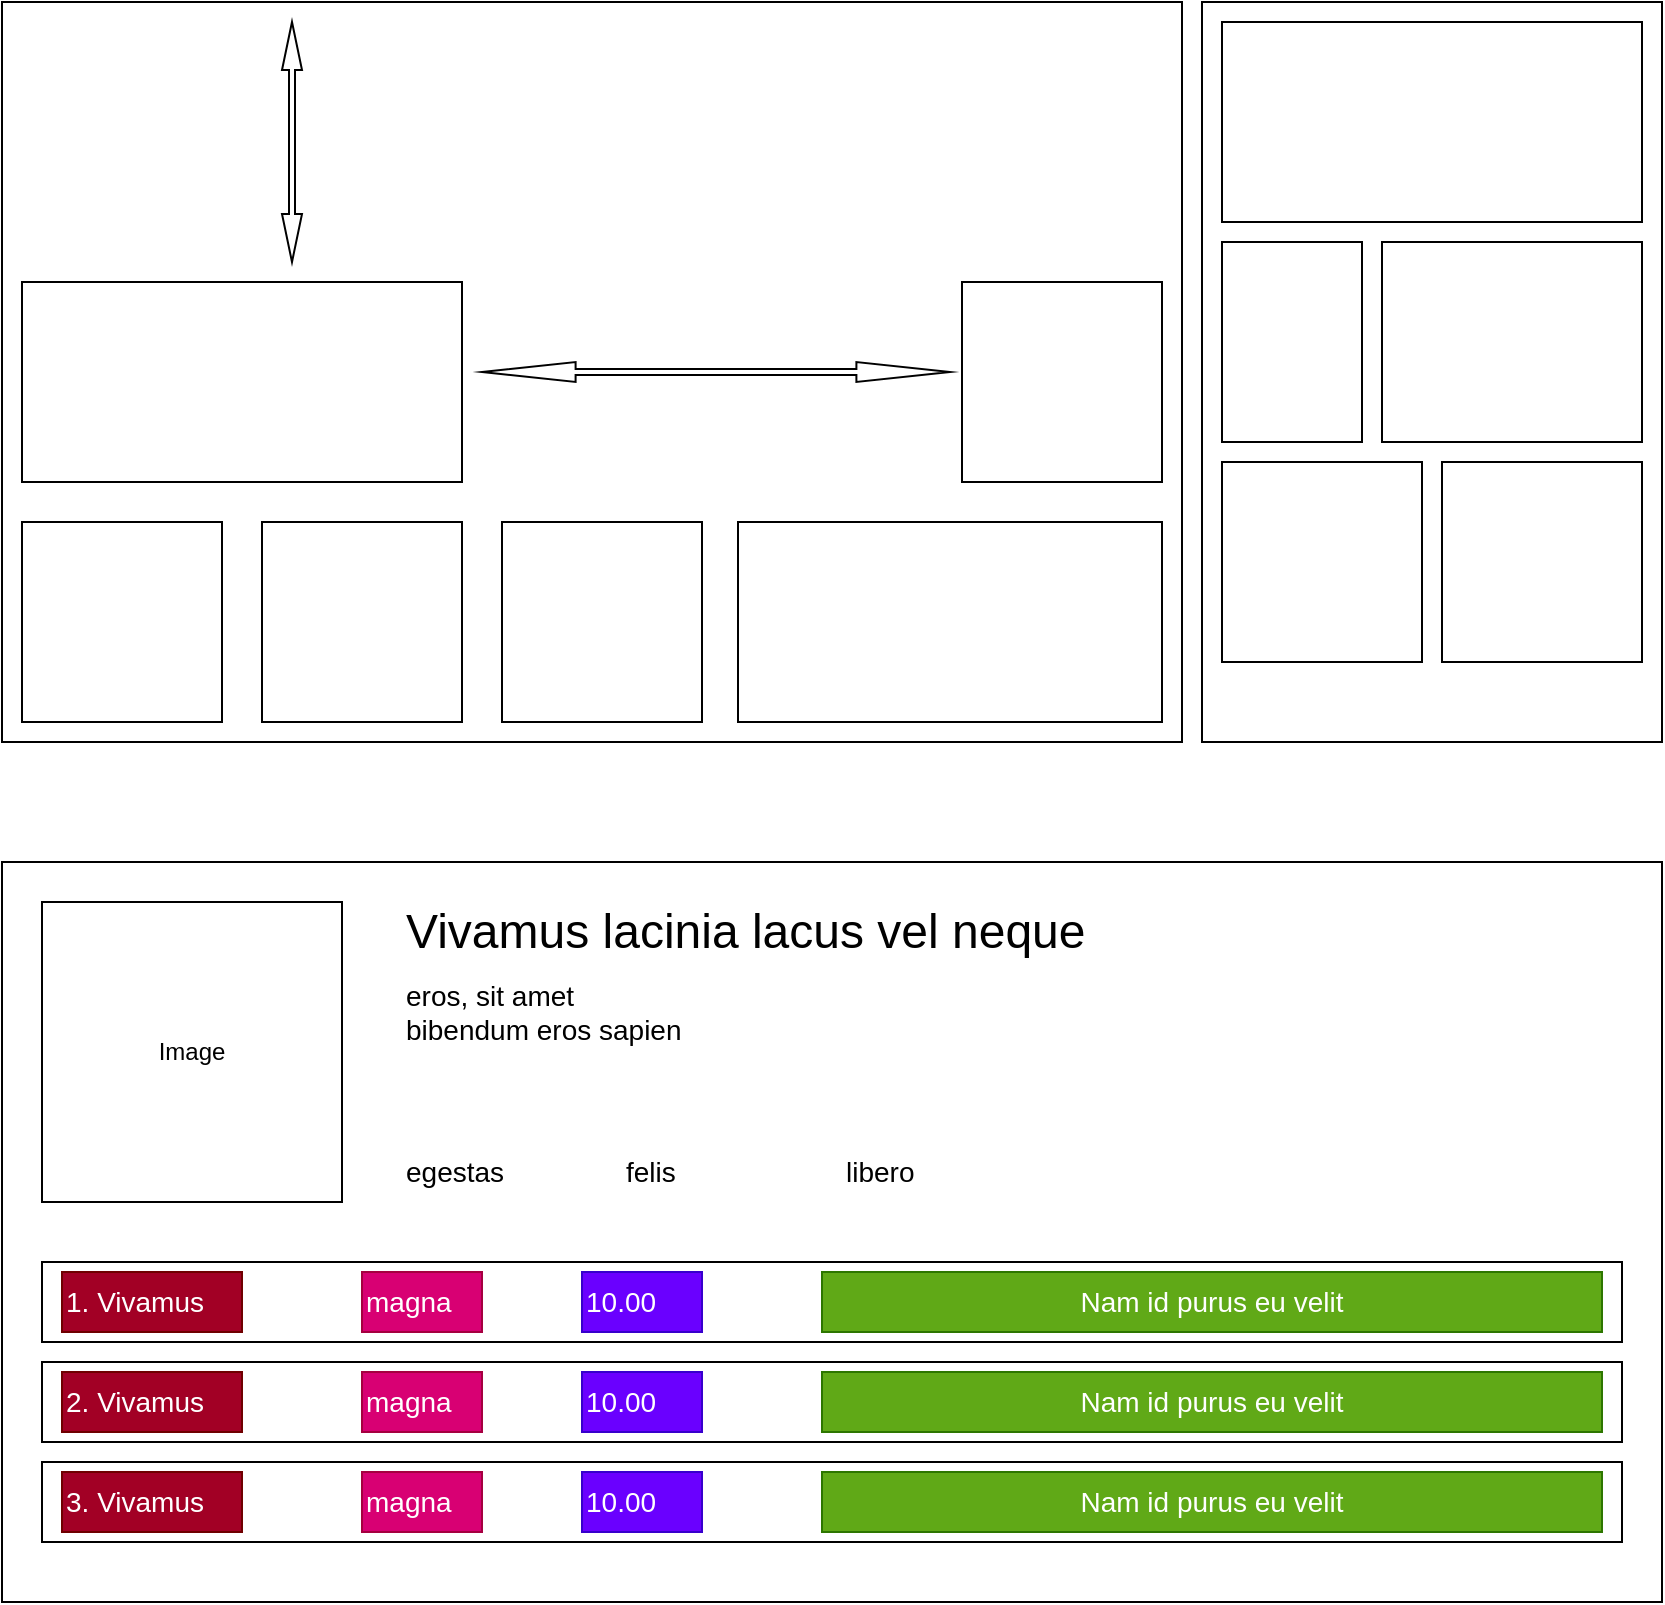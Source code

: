 <mxfile version="28.0.6">
  <diagram name="Page-1" id="c2UcXPdemlEGByKx_kIg">
    <mxGraphModel dx="1188" dy="648" grid="1" gridSize="10" guides="1" tooltips="1" connect="1" arrows="1" fold="1" page="1" pageScale="1" pageWidth="850" pageHeight="1100" math="0" shadow="0">
      <root>
        <mxCell id="0" />
        <mxCell id="1" parent="0" />
        <mxCell id="wLzTb94whO2mur_tc8er-10" value="" style="group" vertex="1" connectable="0" parent="1">
          <mxGeometry width="590" height="370" as="geometry" />
        </mxCell>
        <mxCell id="wLzTb94whO2mur_tc8er-1" value="" style="rounded=0;whiteSpace=wrap;html=1;" vertex="1" parent="wLzTb94whO2mur_tc8er-10">
          <mxGeometry width="590" height="370" as="geometry" />
        </mxCell>
        <mxCell id="wLzTb94whO2mur_tc8er-2" value="" style="rounded=0;whiteSpace=wrap;html=1;" vertex="1" parent="wLzTb94whO2mur_tc8er-10">
          <mxGeometry x="10" y="260" width="100" height="100" as="geometry" />
        </mxCell>
        <mxCell id="wLzTb94whO2mur_tc8er-3" value="" style="rounded=0;whiteSpace=wrap;html=1;" vertex="1" parent="wLzTb94whO2mur_tc8er-10">
          <mxGeometry x="130" y="260" width="100" height="100" as="geometry" />
        </mxCell>
        <mxCell id="wLzTb94whO2mur_tc8er-4" value="" style="rounded=0;whiteSpace=wrap;html=1;" vertex="1" parent="wLzTb94whO2mur_tc8er-10">
          <mxGeometry x="250" y="260" width="100" height="100" as="geometry" />
        </mxCell>
        <mxCell id="wLzTb94whO2mur_tc8er-5" value="" style="rounded=0;whiteSpace=wrap;html=1;" vertex="1" parent="wLzTb94whO2mur_tc8er-10">
          <mxGeometry x="368" y="260" width="212" height="100" as="geometry" />
        </mxCell>
        <mxCell id="wLzTb94whO2mur_tc8er-6" value="" style="rounded=0;whiteSpace=wrap;html=1;" vertex="1" parent="wLzTb94whO2mur_tc8er-10">
          <mxGeometry x="10" y="140" width="220" height="100" as="geometry" />
        </mxCell>
        <mxCell id="wLzTb94whO2mur_tc8er-7" value="" style="rounded=0;whiteSpace=wrap;html=1;" vertex="1" parent="wLzTb94whO2mur_tc8er-10">
          <mxGeometry x="480" y="140" width="100" height="100" as="geometry" />
        </mxCell>
        <mxCell id="wLzTb94whO2mur_tc8er-8" value="" style="shape=doubleArrow;direction=south;whiteSpace=wrap;html=1;" vertex="1" parent="wLzTb94whO2mur_tc8er-10">
          <mxGeometry x="140" y="10" width="10" height="120" as="geometry" />
        </mxCell>
        <mxCell id="wLzTb94whO2mur_tc8er-9" value="" style="shape=doubleArrow;direction=west;whiteSpace=wrap;html=1;" vertex="1" parent="wLzTb94whO2mur_tc8er-10">
          <mxGeometry x="240" y="180" width="234" height="10" as="geometry" />
        </mxCell>
        <mxCell id="wLzTb94whO2mur_tc8er-13" value="" style="rounded=0;whiteSpace=wrap;html=1;" vertex="1" parent="1">
          <mxGeometry x="600" width="230" height="370" as="geometry" />
        </mxCell>
        <mxCell id="wLzTb94whO2mur_tc8er-14" value="" style="rounded=0;whiteSpace=wrap;html=1;" vertex="1" parent="1">
          <mxGeometry x="610" y="10" width="210" height="100" as="geometry" />
        </mxCell>
        <mxCell id="wLzTb94whO2mur_tc8er-15" value="" style="rounded=0;whiteSpace=wrap;html=1;" vertex="1" parent="1">
          <mxGeometry x="610" y="120" width="70" height="100" as="geometry" />
        </mxCell>
        <mxCell id="wLzTb94whO2mur_tc8er-16" value="" style="rounded=0;whiteSpace=wrap;html=1;" vertex="1" parent="1">
          <mxGeometry x="690" y="120" width="130" height="100" as="geometry" />
        </mxCell>
        <mxCell id="wLzTb94whO2mur_tc8er-17" value="" style="rounded=0;whiteSpace=wrap;html=1;" vertex="1" parent="1">
          <mxGeometry x="610" y="230" width="100" height="100" as="geometry" />
        </mxCell>
        <mxCell id="wLzTb94whO2mur_tc8er-18" value="" style="rounded=0;whiteSpace=wrap;html=1;" vertex="1" parent="1">
          <mxGeometry x="720" y="230" width="100" height="100" as="geometry" />
        </mxCell>
        <mxCell id="wLzTb94whO2mur_tc8er-19" value="" style="rounded=0;whiteSpace=wrap;html=1;movable=0;resizable=0;rotatable=0;deletable=0;editable=0;locked=1;connectable=0;" vertex="1" parent="1">
          <mxGeometry y="430" width="830" height="370" as="geometry" />
        </mxCell>
        <mxCell id="wLzTb94whO2mur_tc8er-20" value="Image" style="rounded=0;whiteSpace=wrap;html=1;" vertex="1" parent="1">
          <mxGeometry x="20" y="450" width="150" height="150" as="geometry" />
        </mxCell>
        <mxCell id="wLzTb94whO2mur_tc8er-21" value="&lt;font style=&quot;font-size: 24px;&quot;&gt;Vivamus lacinia lacus vel neque&lt;/font&gt;" style="text;strokeColor=none;align=left;fillColor=none;html=1;verticalAlign=middle;whiteSpace=wrap;rounded=0;" vertex="1" parent="1">
          <mxGeometry x="200" y="450" width="370" height="30" as="geometry" />
        </mxCell>
        <mxCell id="wLzTb94whO2mur_tc8er-22" value="&lt;font style=&quot;font-size: 14px;&quot;&gt;eros, sit amet&lt;/font&gt;&lt;div&gt;&lt;font style=&quot;font-size: 14px;&quot;&gt;bibendum eros sapien&lt;/font&gt;&lt;/div&gt;" style="text;strokeColor=none;align=left;fillColor=none;html=1;verticalAlign=middle;whiteSpace=wrap;rounded=0;" vertex="1" parent="1">
          <mxGeometry x="200" y="490" width="370" height="30" as="geometry" />
        </mxCell>
        <mxCell id="wLzTb94whO2mur_tc8er-23" value="&lt;span style=&quot;font-size: 14px;&quot;&gt;egestas&lt;/span&gt;" style="text;strokeColor=none;align=left;fillColor=none;html=1;verticalAlign=middle;whiteSpace=wrap;rounded=0;" vertex="1" parent="1">
          <mxGeometry x="200" y="570" width="60" height="30" as="geometry" />
        </mxCell>
        <mxCell id="wLzTb94whO2mur_tc8er-24" value="&lt;span style=&quot;font-size: 14px;&quot;&gt;felis&amp;nbsp;&lt;/span&gt;" style="text;strokeColor=none;align=left;fillColor=none;html=1;verticalAlign=middle;whiteSpace=wrap;rounded=0;" vertex="1" parent="1">
          <mxGeometry x="310" y="570" width="60" height="30" as="geometry" />
        </mxCell>
        <mxCell id="wLzTb94whO2mur_tc8er-25" value="&lt;span style=&quot;font-size: 14px;&quot;&gt;libero&amp;nbsp;&lt;/span&gt;" style="text;strokeColor=none;align=left;fillColor=none;html=1;verticalAlign=middle;whiteSpace=wrap;rounded=0;" vertex="1" parent="1">
          <mxGeometry x="420" y="570" width="60" height="30" as="geometry" />
        </mxCell>
        <mxCell id="wLzTb94whO2mur_tc8er-33" value="" style="group" vertex="1" connectable="0" parent="1">
          <mxGeometry x="20" y="630" width="790" height="40" as="geometry" />
        </mxCell>
        <mxCell id="wLzTb94whO2mur_tc8er-26" value="" style="rounded=0;whiteSpace=wrap;html=1;" vertex="1" parent="wLzTb94whO2mur_tc8er-33">
          <mxGeometry width="790" height="40" as="geometry" />
        </mxCell>
        <mxCell id="wLzTb94whO2mur_tc8er-27" value="&lt;span style=&quot;font-size: 14px;&quot;&gt;1.&amp;nbsp;Vivamus&lt;/span&gt;" style="text;strokeColor=#6F0000;align=left;fillColor=#a20025;html=1;verticalAlign=middle;whiteSpace=wrap;rounded=0;fontColor=#ffffff;" vertex="1" parent="wLzTb94whO2mur_tc8er-33">
          <mxGeometry x="10" y="5" width="90" height="30" as="geometry" />
        </mxCell>
        <mxCell id="wLzTb94whO2mur_tc8er-28" value="&lt;span style=&quot;font-size: 14px;&quot;&gt;magna&lt;/span&gt;" style="text;strokeColor=#A50040;align=left;fillColor=#d80073;html=1;verticalAlign=middle;whiteSpace=wrap;rounded=0;fontColor=#ffffff;" vertex="1" parent="wLzTb94whO2mur_tc8er-33">
          <mxGeometry x="160" y="5" width="60" height="30" as="geometry" />
        </mxCell>
        <mxCell id="wLzTb94whO2mur_tc8er-29" value="&lt;span style=&quot;font-size: 14px;&quot;&gt;10.00&lt;/span&gt;" style="text;strokeColor=#3700CC;align=left;fillColor=#6a00ff;html=1;verticalAlign=middle;whiteSpace=wrap;rounded=0;fontColor=#ffffff;" vertex="1" parent="wLzTb94whO2mur_tc8er-33">
          <mxGeometry x="270" y="5" width="60" height="30" as="geometry" />
        </mxCell>
        <mxCell id="wLzTb94whO2mur_tc8er-30" value="&lt;span style=&quot;font-size: 14px;&quot;&gt;Nam id purus eu velit&lt;/span&gt;" style="text;strokeColor=#2D7600;align=center;fillColor=#60a917;html=1;verticalAlign=middle;whiteSpace=wrap;rounded=0;perimeterSpacing=1;fontColor=#ffffff;" vertex="1" parent="wLzTb94whO2mur_tc8er-33">
          <mxGeometry x="390" y="5" width="390" height="30" as="geometry" />
        </mxCell>
        <mxCell id="wLzTb94whO2mur_tc8er-34" value="" style="group" vertex="1" connectable="0" parent="1">
          <mxGeometry x="20" y="680" width="790" height="40" as="geometry" />
        </mxCell>
        <mxCell id="wLzTb94whO2mur_tc8er-35" value="" style="rounded=0;whiteSpace=wrap;html=1;" vertex="1" parent="wLzTb94whO2mur_tc8er-34">
          <mxGeometry width="790" height="40" as="geometry" />
        </mxCell>
        <mxCell id="wLzTb94whO2mur_tc8er-36" value="&lt;span style=&quot;font-size: 14px;&quot;&gt;2.&amp;nbsp;Vivamus&lt;/span&gt;" style="text;strokeColor=#6F0000;align=left;fillColor=#a20025;html=1;verticalAlign=middle;whiteSpace=wrap;rounded=0;fontColor=#ffffff;" vertex="1" parent="wLzTb94whO2mur_tc8er-34">
          <mxGeometry x="10" y="5" width="90" height="30" as="geometry" />
        </mxCell>
        <mxCell id="wLzTb94whO2mur_tc8er-37" value="&lt;span style=&quot;font-size: 14px;&quot;&gt;magna&lt;/span&gt;" style="text;strokeColor=#A50040;align=left;fillColor=#d80073;html=1;verticalAlign=middle;whiteSpace=wrap;rounded=0;fontColor=#ffffff;" vertex="1" parent="wLzTb94whO2mur_tc8er-34">
          <mxGeometry x="160" y="5" width="60" height="30" as="geometry" />
        </mxCell>
        <mxCell id="wLzTb94whO2mur_tc8er-38" value="&lt;span style=&quot;font-size: 14px;&quot;&gt;10.00&lt;/span&gt;" style="text;strokeColor=#3700CC;align=left;fillColor=#6a00ff;html=1;verticalAlign=middle;whiteSpace=wrap;rounded=0;fontColor=#ffffff;" vertex="1" parent="wLzTb94whO2mur_tc8er-34">
          <mxGeometry x="270" y="5" width="60" height="30" as="geometry" />
        </mxCell>
        <mxCell id="wLzTb94whO2mur_tc8er-39" value="&lt;span style=&quot;font-size: 14px;&quot;&gt;Nam id purus eu velit&lt;/span&gt;" style="text;strokeColor=#2D7600;align=center;fillColor=#60a917;html=1;verticalAlign=middle;whiteSpace=wrap;rounded=0;perimeterSpacing=1;fontColor=#ffffff;" vertex="1" parent="wLzTb94whO2mur_tc8er-34">
          <mxGeometry x="390" y="5" width="390" height="30" as="geometry" />
        </mxCell>
        <mxCell id="wLzTb94whO2mur_tc8er-40" value="" style="group" vertex="1" connectable="0" parent="1">
          <mxGeometry x="20" y="730" width="790" height="40" as="geometry" />
        </mxCell>
        <mxCell id="wLzTb94whO2mur_tc8er-41" value="" style="rounded=0;whiteSpace=wrap;html=1;" vertex="1" parent="wLzTb94whO2mur_tc8er-40">
          <mxGeometry width="790" height="40" as="geometry" />
        </mxCell>
        <mxCell id="wLzTb94whO2mur_tc8er-42" value="&lt;span style=&quot;font-size: 14px;&quot;&gt;3.&amp;nbsp;Vivamus&lt;/span&gt;" style="text;strokeColor=#6F0000;align=left;fillColor=#a20025;html=1;verticalAlign=middle;whiteSpace=wrap;rounded=0;fontColor=#ffffff;" vertex="1" parent="wLzTb94whO2mur_tc8er-40">
          <mxGeometry x="10" y="5" width="90" height="30" as="geometry" />
        </mxCell>
        <mxCell id="wLzTb94whO2mur_tc8er-43" value="&lt;span style=&quot;font-size: 14px;&quot;&gt;magna&lt;/span&gt;" style="text;strokeColor=#A50040;align=left;fillColor=#d80073;html=1;verticalAlign=middle;whiteSpace=wrap;rounded=0;fontColor=#ffffff;" vertex="1" parent="wLzTb94whO2mur_tc8er-40">
          <mxGeometry x="160" y="5" width="60" height="30" as="geometry" />
        </mxCell>
        <mxCell id="wLzTb94whO2mur_tc8er-44" value="&lt;span style=&quot;font-size: 14px;&quot;&gt;10.00&lt;/span&gt;" style="text;strokeColor=#3700CC;align=left;fillColor=#6a00ff;html=1;verticalAlign=middle;whiteSpace=wrap;rounded=0;fontColor=#ffffff;" vertex="1" parent="wLzTb94whO2mur_tc8er-40">
          <mxGeometry x="270" y="5" width="60" height="30" as="geometry" />
        </mxCell>
        <mxCell id="wLzTb94whO2mur_tc8er-45" value="&lt;span style=&quot;font-size: 14px;&quot;&gt;Nam id purus eu velit&lt;/span&gt;" style="text;strokeColor=#2D7600;align=center;fillColor=#60a917;html=1;verticalAlign=middle;whiteSpace=wrap;rounded=0;perimeterSpacing=1;fontColor=#ffffff;" vertex="1" parent="wLzTb94whO2mur_tc8er-40">
          <mxGeometry x="390" y="5" width="390" height="30" as="geometry" />
        </mxCell>
      </root>
    </mxGraphModel>
  </diagram>
</mxfile>
